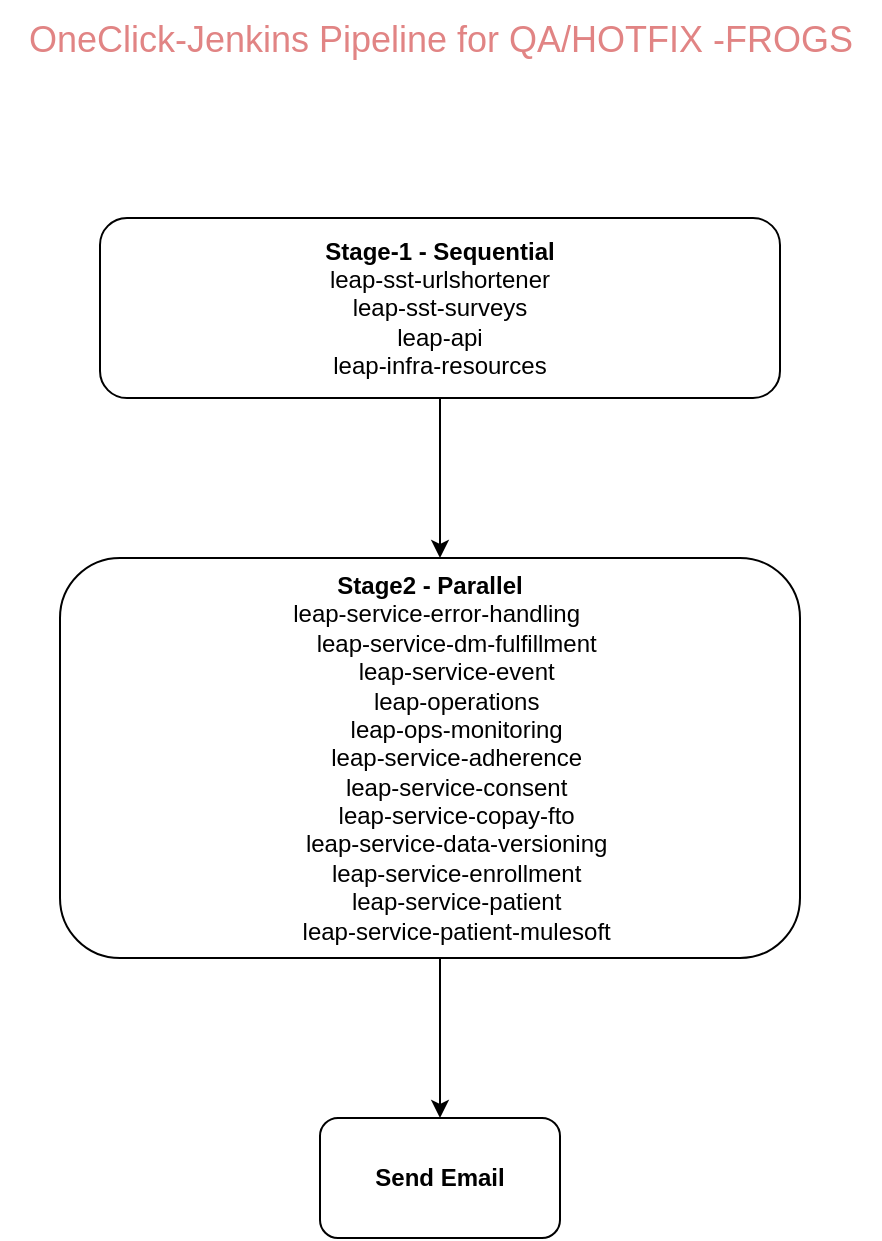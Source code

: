 <mxfile version="24.8.3">
  <diagram name="Page-1" id="e7f694dPKGcMbMSMB9xn">
    <mxGraphModel dx="1360" dy="820" grid="0" gridSize="10" guides="1" tooltips="1" connect="1" arrows="1" fold="1" page="1" pageScale="1" pageWidth="850" pageHeight="1100" math="0" shadow="0">
      <root>
        <mxCell id="0" />
        <mxCell id="1" parent="0" />
        <mxCell id="TXt0eHbndV74ryxo7XQM-3" value="" style="edgeStyle=orthogonalEdgeStyle;rounded=0;orthogonalLoop=1;jettySize=auto;html=1;" edge="1" parent="1" source="TXt0eHbndV74ryxo7XQM-1" target="TXt0eHbndV74ryxo7XQM-2">
          <mxGeometry relative="1" as="geometry">
            <Array as="points">
              <mxPoint x="440" y="540" />
              <mxPoint x="440" y="540" />
            </Array>
          </mxGeometry>
        </mxCell>
        <mxCell id="TXt0eHbndV74ryxo7XQM-1" value="&lt;b&gt;Stage-1 - Sequential&lt;/b&gt;&lt;div&gt;leap-sst-urlshortener&lt;/div&gt;&lt;div&gt;leap-sst-surveys&lt;/div&gt;&lt;div&gt;leap-api&lt;/div&gt;&lt;div&gt;leap-infra-resources&lt;/div&gt;" style="rounded=1;whiteSpace=wrap;html=1;" vertex="1" parent="1">
          <mxGeometry x="270" y="390" width="340" height="90" as="geometry" />
        </mxCell>
        <mxCell id="TXt0eHbndV74ryxo7XQM-8" value="" style="edgeStyle=orthogonalEdgeStyle;rounded=0;orthogonalLoop=1;jettySize=auto;html=1;" edge="1" parent="1" source="TXt0eHbndV74ryxo7XQM-2" target="TXt0eHbndV74ryxo7XQM-7">
          <mxGeometry relative="1" as="geometry">
            <Array as="points">
              <mxPoint x="440" y="800" />
              <mxPoint x="440" y="800" />
            </Array>
          </mxGeometry>
        </mxCell>
        <mxCell id="TXt0eHbndV74ryxo7XQM-2" value="&lt;b&gt;Stage2 - Parallel&lt;/b&gt;&lt;div&gt;&lt;div&gt;&amp;nbsp; leap-service-error-handling&lt;/div&gt;&lt;div&gt;&amp;nbsp; &amp;nbsp; &amp;nbsp; &amp;nbsp; leap-service-dm-fulfillment&lt;/div&gt;&lt;div&gt;&amp;nbsp; &amp;nbsp; &amp;nbsp; &amp;nbsp; leap-service-event&lt;/div&gt;&lt;div&gt;&amp;nbsp; &amp;nbsp; &amp;nbsp; &amp;nbsp; leap-operations&lt;/div&gt;&lt;div&gt;&amp;nbsp; &amp;nbsp; &amp;nbsp; &amp;nbsp; leap-ops-monitoring&lt;/div&gt;&lt;div&gt;&amp;nbsp; &amp;nbsp; &amp;nbsp; &amp;nbsp; leap-service-adherence&lt;/div&gt;&lt;div&gt;&amp;nbsp; &amp;nbsp; &amp;nbsp; &amp;nbsp; leap-service-consent&lt;/div&gt;&lt;div&gt;&amp;nbsp; &amp;nbsp; &amp;nbsp; &amp;nbsp; leap-service-copay-fto&lt;/div&gt;&lt;div&gt;&amp;nbsp; &amp;nbsp; &amp;nbsp; &amp;nbsp; leap-service-data-versioning&lt;/div&gt;&lt;div&gt;&amp;nbsp; &amp;nbsp; &amp;nbsp; &amp;nbsp; leap-service-enrollment&lt;/div&gt;&lt;div&gt;&amp;nbsp; &amp;nbsp; &amp;nbsp; &amp;nbsp; leap-service-patient&lt;/div&gt;&lt;div&gt;&amp;nbsp; &amp;nbsp; &amp;nbsp; &amp;nbsp; leap-service-patient-mulesoft&lt;/div&gt;&lt;/div&gt;" style="rounded=1;whiteSpace=wrap;html=1;" vertex="1" parent="1">
          <mxGeometry x="250" y="560" width="370" height="200" as="geometry" />
        </mxCell>
        <mxCell id="TXt0eHbndV74ryxo7XQM-9" style="edgeStyle=orthogonalEdgeStyle;rounded=0;orthogonalLoop=1;jettySize=auto;html=1;exitX=0.5;exitY=0;exitDx=0;exitDy=0;" edge="1" parent="1" source="TXt0eHbndV74ryxo7XQM-7">
          <mxGeometry relative="1" as="geometry">
            <mxPoint x="445" y="860" as="targetPoint" />
          </mxGeometry>
        </mxCell>
        <mxCell id="TXt0eHbndV74ryxo7XQM-7" value="&lt;b&gt;Send Email&lt;/b&gt;" style="whiteSpace=wrap;html=1;rounded=1;" vertex="1" parent="1">
          <mxGeometry x="380" y="840" width="120" height="60" as="geometry" />
        </mxCell>
        <mxCell id="TXt0eHbndV74ryxo7XQM-10" value="OneClick-Jenkins Pipeline for QA/HOTFIX -FROGS" style="text;html=1;align=center;verticalAlign=middle;resizable=0;points=[];autosize=1;strokeColor=none;fillColor=none;fontSize=18;fontColor=#e18484;labelBorderColor=none;labelBackgroundColor=none;" vertex="1" parent="1">
          <mxGeometry x="220" y="281" width="440" height="40" as="geometry" />
        </mxCell>
      </root>
    </mxGraphModel>
  </diagram>
</mxfile>
